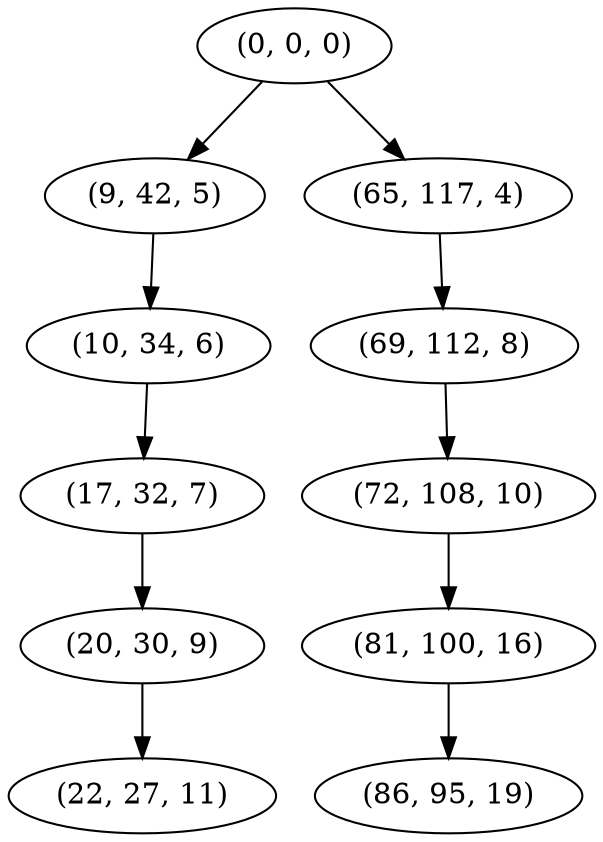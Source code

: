 digraph tree {
    "(0, 0, 0)";
    "(9, 42, 5)";
    "(10, 34, 6)";
    "(17, 32, 7)";
    "(20, 30, 9)";
    "(22, 27, 11)";
    "(65, 117, 4)";
    "(69, 112, 8)";
    "(72, 108, 10)";
    "(81, 100, 16)";
    "(86, 95, 19)";
    "(0, 0, 0)" -> "(9, 42, 5)";
    "(0, 0, 0)" -> "(65, 117, 4)";
    "(9, 42, 5)" -> "(10, 34, 6)";
    "(10, 34, 6)" -> "(17, 32, 7)";
    "(17, 32, 7)" -> "(20, 30, 9)";
    "(20, 30, 9)" -> "(22, 27, 11)";
    "(65, 117, 4)" -> "(69, 112, 8)";
    "(69, 112, 8)" -> "(72, 108, 10)";
    "(72, 108, 10)" -> "(81, 100, 16)";
    "(81, 100, 16)" -> "(86, 95, 19)";
}
